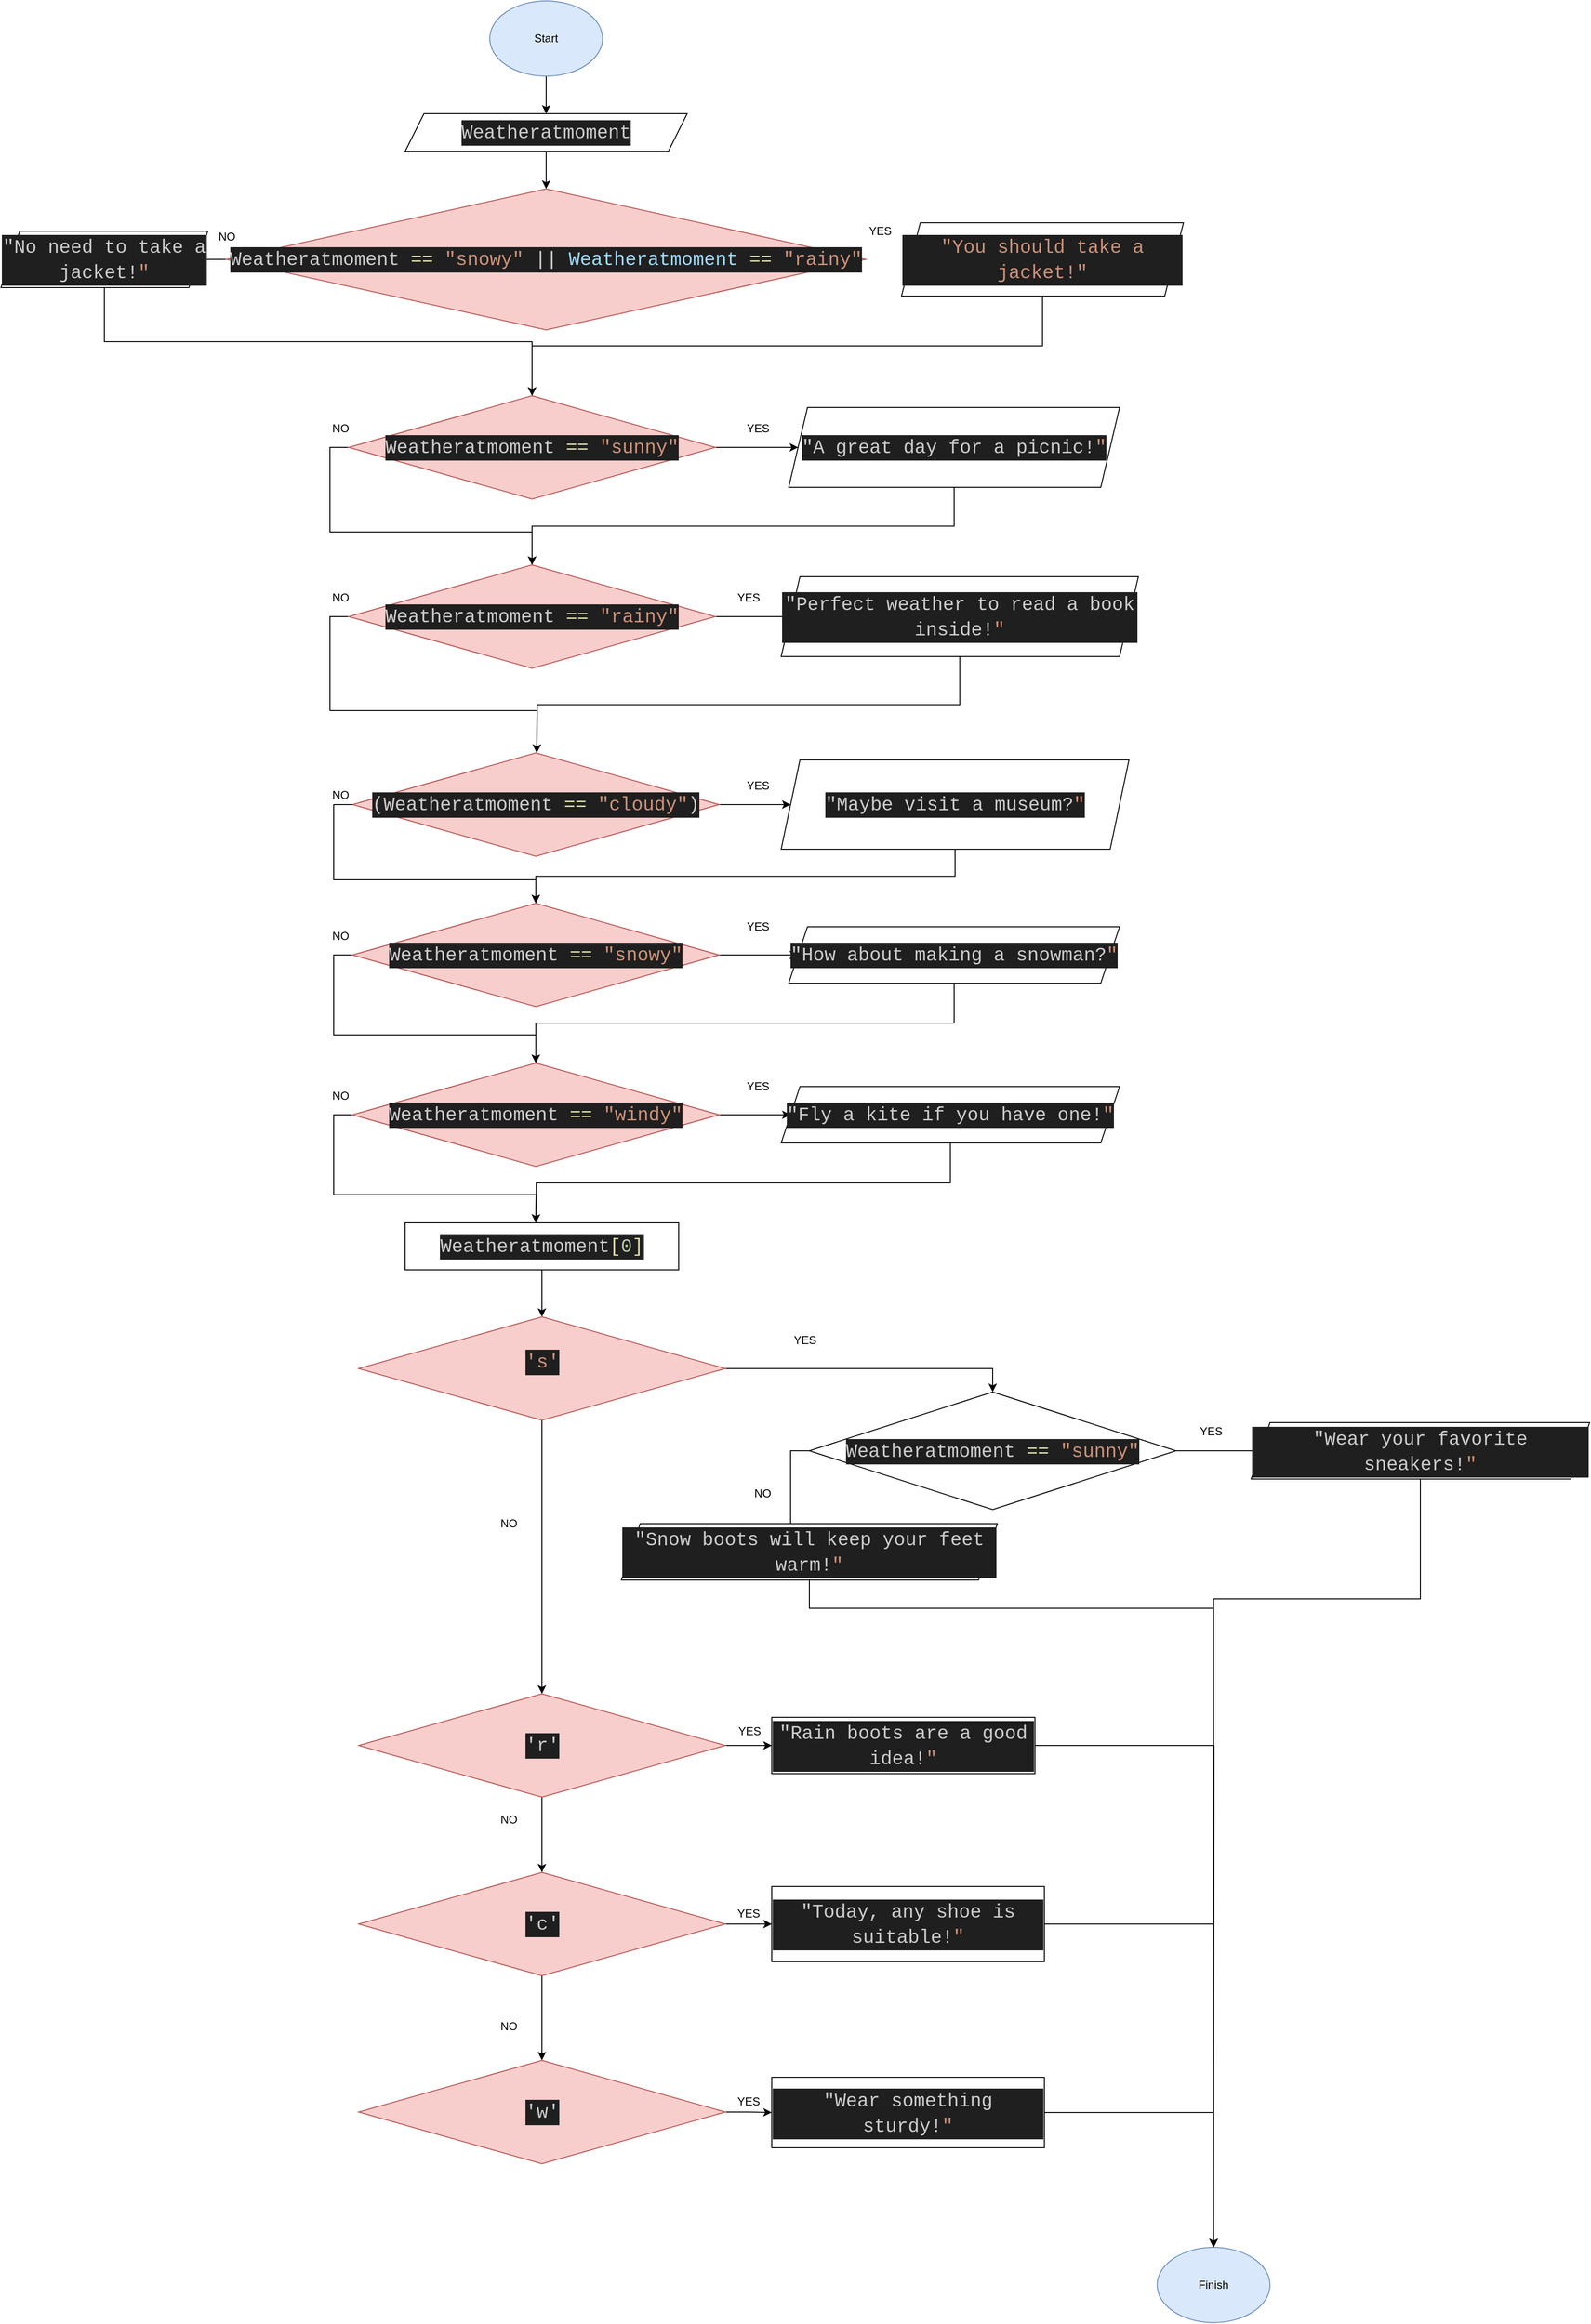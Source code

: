 <mxfile version="22.0.2" type="device">
  <diagram name="Сторінка-1" id="i_IKX6dSjePfGjCaPYCy">
    <mxGraphModel dx="1863" dy="710" grid="1" gridSize="10" guides="1" tooltips="1" connect="1" arrows="1" fold="1" page="1" pageScale="1" pageWidth="827" pageHeight="1169" math="0" shadow="0">
      <root>
        <mxCell id="0" />
        <mxCell id="1" parent="0" />
        <mxCell id="c49UWNP6-j5O5LBfrFCh-3" value="" style="edgeStyle=orthogonalEdgeStyle;rounded=0;orthogonalLoop=1;jettySize=auto;html=1;" parent="1" source="c49UWNP6-j5O5LBfrFCh-1" target="c49UWNP6-j5O5LBfrFCh-2" edge="1">
          <mxGeometry relative="1" as="geometry" />
        </mxCell>
        <mxCell id="c49UWNP6-j5O5LBfrFCh-1" value="Start&lt;br&gt;" style="ellipse;whiteSpace=wrap;html=1;fillColor=#dae8fc;strokeColor=#6c8ebf;" parent="1" vertex="1">
          <mxGeometry x="350" y="10" width="120" height="80" as="geometry" />
        </mxCell>
        <mxCell id="c49UWNP6-j5O5LBfrFCh-7" value="" style="edgeStyle=orthogonalEdgeStyle;rounded=0;orthogonalLoop=1;jettySize=auto;html=1;" parent="1" source="c49UWNP6-j5O5LBfrFCh-2" target="c49UWNP6-j5O5LBfrFCh-4" edge="1">
          <mxGeometry relative="1" as="geometry" />
        </mxCell>
        <mxCell id="c49UWNP6-j5O5LBfrFCh-2" value="&lt;div style=&quot;color: rgb(204, 204, 204); background-color: rgb(31, 31, 31); font-family: Consolas, &amp;quot;Courier New&amp;quot;, monospace; font-size: 20px; line-height: 27px;&quot;&gt;Weatheratmoment&lt;/div&gt;" style="shape=parallelogram;perimeter=parallelogramPerimeter;whiteSpace=wrap;html=1;fixedSize=1;" parent="1" vertex="1">
          <mxGeometry x="260" y="130" width="300" height="40" as="geometry" />
        </mxCell>
        <mxCell id="c49UWNP6-j5O5LBfrFCh-13" value="" style="edgeStyle=orthogonalEdgeStyle;rounded=0;orthogonalLoop=1;jettySize=auto;html=1;" parent="1" source="c49UWNP6-j5O5LBfrFCh-4" target="c49UWNP6-j5O5LBfrFCh-12" edge="1">
          <mxGeometry relative="1" as="geometry" />
        </mxCell>
        <mxCell id="c49UWNP6-j5O5LBfrFCh-4" value="&lt;div style=&quot;color: rgb(204, 204, 204); background-color: rgb(31, 31, 31); font-family: Consolas, &amp;quot;Courier New&amp;quot;, monospace; font-size: 20px; line-height: 27px;&quot;&gt;Weatheratmoment &lt;span style=&quot;color: #dcdcaa;&quot;&gt;==&lt;/span&gt; &lt;span style=&quot;color: #ce9178;&quot;&gt;&quot;snowy&quot;&lt;/span&gt; &lt;span style=&quot;color: #d4d4d4;&quot;&gt;||&lt;/span&gt; &lt;span style=&quot;color: #9cdcfe;&quot;&gt;Weatheratmoment&lt;/span&gt; &lt;span style=&quot;color: #dcdcaa;&quot;&gt;==&lt;/span&gt; &lt;span style=&quot;color: #ce9178;&quot;&gt;&quot;rainy&quot;&lt;/span&gt;&lt;/div&gt;" style="rhombus;whiteSpace=wrap;html=1;fillColor=#f8cecc;strokeColor=#b85450;" parent="1" vertex="1">
          <mxGeometry x="70" y="210" width="680" height="150" as="geometry" />
        </mxCell>
        <mxCell id="c49UWNP6-j5O5LBfrFCh-17" style="edgeStyle=orthogonalEdgeStyle;rounded=0;orthogonalLoop=1;jettySize=auto;html=1;exitX=0;exitY=0.5;exitDx=0;exitDy=0;entryX=0.5;entryY=0;entryDx=0;entryDy=0;" parent="1" source="c49UWNP6-j5O5LBfrFCh-5" target="c49UWNP6-j5O5LBfrFCh-16" edge="1">
          <mxGeometry relative="1" as="geometry" />
        </mxCell>
        <mxCell id="c49UWNP6-j5O5LBfrFCh-20" value="" style="edgeStyle=orthogonalEdgeStyle;rounded=0;orthogonalLoop=1;jettySize=auto;html=1;" parent="1" source="c49UWNP6-j5O5LBfrFCh-5" target="c49UWNP6-j5O5LBfrFCh-18" edge="1">
          <mxGeometry relative="1" as="geometry" />
        </mxCell>
        <mxCell id="c49UWNP6-j5O5LBfrFCh-5" value="&lt;div style=&quot;color: rgb(204, 204, 204); background-color: rgb(31, 31, 31); font-family: Consolas, &amp;quot;Courier New&amp;quot;, monospace; font-size: 20px; line-height: 27px;&quot;&gt;Weatheratmoment &lt;span style=&quot;color: #dcdcaa;&quot;&gt;==&lt;/span&gt; &lt;span style=&quot;color: #ce9178;&quot;&gt;&quot;sunny&quot;&lt;/span&gt;&lt;/div&gt;" style="rhombus;whiteSpace=wrap;html=1;fillColor=#f8cecc;strokeColor=#b85450;" parent="1" vertex="1">
          <mxGeometry x="200" y="430" width="390" height="110" as="geometry" />
        </mxCell>
        <mxCell id="c49UWNP6-j5O5LBfrFCh-11" style="edgeStyle=orthogonalEdgeStyle;rounded=0;orthogonalLoop=1;jettySize=auto;html=1;exitX=0.5;exitY=1;exitDx=0;exitDy=0;" parent="1" source="c49UWNP6-j5O5LBfrFCh-8" target="c49UWNP6-j5O5LBfrFCh-5" edge="1">
          <mxGeometry relative="1" as="geometry" />
        </mxCell>
        <mxCell id="c49UWNP6-j5O5LBfrFCh-8" value="&lt;br&gt;&lt;div style=&quot;color: rgb(204, 204, 204); background-color: rgb(31, 31, 31); font-family: Consolas, &amp;quot;Courier New&amp;quot;, monospace; font-weight: normal; font-size: 20px; line-height: 27px;&quot;&gt;&lt;div&gt;&lt;span style=&quot;color: #ce9178;&quot;&gt;&quot;You should take a jacket!&lt;/span&gt;&lt;span style=&quot;color: #ce9178;&quot;&gt;&quot;&lt;/span&gt;&lt;/div&gt;&lt;/div&gt;&lt;br&gt;" style="shape=parallelogram;perimeter=parallelogramPerimeter;whiteSpace=wrap;html=1;fixedSize=1;" parent="1" vertex="1">
          <mxGeometry x="788" y="246" width="300" height="78" as="geometry" />
        </mxCell>
        <mxCell id="c49UWNP6-j5O5LBfrFCh-14" style="edgeStyle=orthogonalEdgeStyle;rounded=0;orthogonalLoop=1;jettySize=auto;html=1;exitX=0.5;exitY=1;exitDx=0;exitDy=0;entryX=0.5;entryY=0;entryDx=0;entryDy=0;" parent="1" source="c49UWNP6-j5O5LBfrFCh-12" target="c49UWNP6-j5O5LBfrFCh-5" edge="1">
          <mxGeometry relative="1" as="geometry" />
        </mxCell>
        <mxCell id="c49UWNP6-j5O5LBfrFCh-12" value="&lt;div style=&quot;color: rgb(204, 204, 204); background-color: rgb(31, 31, 31); font-family: Consolas, &amp;quot;Courier New&amp;quot;, monospace; font-size: 20px; line-height: 27px;&quot;&gt;&quot;No need to take a jacket!&lt;span style=&quot;color: #ce9178;&quot;&gt;&quot;&lt;/span&gt;&lt;/div&gt;" style="shape=parallelogram;perimeter=parallelogramPerimeter;whiteSpace=wrap;html=1;fixedSize=1;" parent="1" vertex="1">
          <mxGeometry x="-170" y="255" width="220" height="60" as="geometry" />
        </mxCell>
        <mxCell id="c49UWNP6-j5O5LBfrFCh-23" value="" style="edgeStyle=orthogonalEdgeStyle;rounded=0;orthogonalLoop=1;jettySize=auto;html=1;" parent="1" source="c49UWNP6-j5O5LBfrFCh-16" target="c49UWNP6-j5O5LBfrFCh-22" edge="1">
          <mxGeometry relative="1" as="geometry" />
        </mxCell>
        <mxCell id="c49UWNP6-j5O5LBfrFCh-24" style="edgeStyle=orthogonalEdgeStyle;rounded=0;orthogonalLoop=1;jettySize=auto;html=1;exitX=0;exitY=0.5;exitDx=0;exitDy=0;" parent="1" source="c49UWNP6-j5O5LBfrFCh-16" edge="1">
          <mxGeometry relative="1" as="geometry">
            <mxPoint x="400" y="810" as="targetPoint" />
          </mxGeometry>
        </mxCell>
        <mxCell id="c49UWNP6-j5O5LBfrFCh-16" value="&lt;div style=&quot;color: rgb(204, 204, 204); background-color: rgb(31, 31, 31); font-family: Consolas, &amp;quot;Courier New&amp;quot;, monospace; font-size: 20px; line-height: 27px;&quot;&gt;&lt;div style=&quot;line-height: 27px;&quot;&gt;Weatheratmoment &lt;span style=&quot;color: #dcdcaa;&quot;&gt;==&lt;/span&gt; &lt;span style=&quot;color: #ce9178;&quot;&gt;&quot;rainy&quot;&lt;/span&gt;&lt;/div&gt;&lt;/div&gt;" style="rhombus;whiteSpace=wrap;html=1;fillColor=#f8cecc;strokeColor=#b85450;" parent="1" vertex="1">
          <mxGeometry x="200" y="610" width="390" height="110" as="geometry" />
        </mxCell>
        <mxCell id="c49UWNP6-j5O5LBfrFCh-21" style="edgeStyle=orthogonalEdgeStyle;rounded=0;orthogonalLoop=1;jettySize=auto;html=1;exitX=0.5;exitY=1;exitDx=0;exitDy=0;entryX=0.5;entryY=0;entryDx=0;entryDy=0;" parent="1" source="c49UWNP6-j5O5LBfrFCh-18" target="c49UWNP6-j5O5LBfrFCh-16" edge="1">
          <mxGeometry relative="1" as="geometry" />
        </mxCell>
        <mxCell id="c49UWNP6-j5O5LBfrFCh-18" value="&lt;div style=&quot;color: rgb(204, 204, 204); background-color: rgb(31, 31, 31); font-family: Consolas, &amp;quot;Courier New&amp;quot;, monospace; font-size: 20px; line-height: 27px;&quot;&gt;&quot;A great day for a picnic!&lt;span style=&quot;color: #ce9178;&quot;&gt;&quot;&lt;/span&gt;&lt;/div&gt;" style="shape=parallelogram;perimeter=parallelogramPerimeter;whiteSpace=wrap;html=1;fixedSize=1;" parent="1" vertex="1">
          <mxGeometry x="668" y="442.5" width="352" height="85" as="geometry" />
        </mxCell>
        <mxCell id="c49UWNP6-j5O5LBfrFCh-25" style="edgeStyle=orthogonalEdgeStyle;rounded=0;orthogonalLoop=1;jettySize=auto;html=1;exitX=0.5;exitY=1;exitDx=0;exitDy=0;" parent="1" source="c49UWNP6-j5O5LBfrFCh-22" edge="1">
          <mxGeometry relative="1" as="geometry">
            <mxPoint x="400" y="810" as="targetPoint" />
          </mxGeometry>
        </mxCell>
        <mxCell id="c49UWNP6-j5O5LBfrFCh-22" value="&lt;div style=&quot;color: rgb(204, 204, 204); background-color: rgb(31, 31, 31); font-family: Consolas, &amp;quot;Courier New&amp;quot;, monospace; font-size: 20px; line-height: 27px;&quot;&gt;&quot;Perfect weather to read a book inside!&lt;span style=&quot;color: #ce9178;&quot;&gt;&quot;&lt;/span&gt;&lt;/div&gt;" style="shape=parallelogram;perimeter=parallelogramPerimeter;whiteSpace=wrap;html=1;fixedSize=1;" parent="1" vertex="1">
          <mxGeometry x="660" y="622.5" width="380" height="85" as="geometry" />
        </mxCell>
        <mxCell id="c49UWNP6-j5O5LBfrFCh-28" value="" style="edgeStyle=orthogonalEdgeStyle;rounded=0;orthogonalLoop=1;jettySize=auto;html=1;" parent="1" source="c49UWNP6-j5O5LBfrFCh-26" target="c49UWNP6-j5O5LBfrFCh-27" edge="1">
          <mxGeometry relative="1" as="geometry" />
        </mxCell>
        <mxCell id="c49UWNP6-j5O5LBfrFCh-26" value="&lt;div style=&quot;color: rgb(204, 204, 204); background-color: rgb(31, 31, 31); font-family: Consolas, &amp;quot;Courier New&amp;quot;, monospace; font-size: 20px; line-height: 27px;&quot;&gt;&lt;div style=&quot;line-height: 27px;&quot;&gt;&lt;div style=&quot;line-height: 27px;&quot;&gt;(Weatheratmoment &lt;span style=&quot;color: #dcdcaa;&quot;&gt;==&lt;/span&gt; &lt;span style=&quot;color: #ce9178;&quot;&gt;&quot;cloudy&quot;&lt;/span&gt;)&lt;/div&gt;&lt;/div&gt;&lt;/div&gt;" style="rhombus;whiteSpace=wrap;html=1;fillColor=#f8cecc;strokeColor=#b85450;" parent="1" vertex="1">
          <mxGeometry x="204" y="810" width="390" height="110" as="geometry" />
        </mxCell>
        <mxCell id="c49UWNP6-j5O5LBfrFCh-31" style="edgeStyle=orthogonalEdgeStyle;rounded=0;orthogonalLoop=1;jettySize=auto;html=1;exitX=0.5;exitY=1;exitDx=0;exitDy=0;entryX=0.5;entryY=0;entryDx=0;entryDy=0;" parent="1" source="c49UWNP6-j5O5LBfrFCh-27" target="c49UWNP6-j5O5LBfrFCh-29" edge="1">
          <mxGeometry relative="1" as="geometry" />
        </mxCell>
        <mxCell id="c49UWNP6-j5O5LBfrFCh-27" value="&lt;div style=&quot;color: rgb(204, 204, 204); background-color: rgb(31, 31, 31); font-family: Consolas, &amp;quot;Courier New&amp;quot;, monospace; font-size: 20px; line-height: 27px;&quot;&gt;&quot;Maybe visit a museum?&lt;span style=&quot;color: #ce9178;&quot;&gt;&quot;&lt;/span&gt;&lt;/div&gt;" style="shape=parallelogram;perimeter=parallelogramPerimeter;whiteSpace=wrap;html=1;fixedSize=1;" parent="1" vertex="1">
          <mxGeometry x="660" y="817.5" width="370" height="95" as="geometry" />
        </mxCell>
        <mxCell id="c49UWNP6-j5O5LBfrFCh-33" value="" style="edgeStyle=orthogonalEdgeStyle;rounded=0;orthogonalLoop=1;jettySize=auto;html=1;" parent="1" source="c49UWNP6-j5O5LBfrFCh-29" target="c49UWNP6-j5O5LBfrFCh-32" edge="1">
          <mxGeometry relative="1" as="geometry" />
        </mxCell>
        <mxCell id="c49UWNP6-j5O5LBfrFCh-36" style="edgeStyle=orthogonalEdgeStyle;rounded=0;orthogonalLoop=1;jettySize=auto;html=1;exitX=0;exitY=0.5;exitDx=0;exitDy=0;entryX=0.5;entryY=0;entryDx=0;entryDy=0;" parent="1" source="c49UWNP6-j5O5LBfrFCh-29" target="c49UWNP6-j5O5LBfrFCh-34" edge="1">
          <mxGeometry relative="1" as="geometry" />
        </mxCell>
        <mxCell id="c49UWNP6-j5O5LBfrFCh-29" value="&lt;div style=&quot;color: rgb(204, 204, 204); background-color: rgb(31, 31, 31); font-family: Consolas, &amp;quot;Courier New&amp;quot;, monospace; font-size: 20px; line-height: 27px;&quot;&gt;&lt;div style=&quot;line-height: 27px;&quot;&gt;&lt;div style=&quot;line-height: 27px;&quot;&gt;&lt;div style=&quot;line-height: 27px;&quot;&gt;Weatheratmoment &lt;span style=&quot;color: #dcdcaa;&quot;&gt;==&lt;/span&gt; &lt;span style=&quot;color: #ce9178;&quot;&gt;&quot;snowy&quot;&lt;/span&gt;&lt;/div&gt;&lt;/div&gt;&lt;/div&gt;&lt;/div&gt;" style="rhombus;whiteSpace=wrap;html=1;fillColor=#f8cecc;strokeColor=#b85450;" parent="1" vertex="1">
          <mxGeometry x="204" y="970" width="390" height="110" as="geometry" />
        </mxCell>
        <mxCell id="c49UWNP6-j5O5LBfrFCh-30" style="edgeStyle=orthogonalEdgeStyle;rounded=0;orthogonalLoop=1;jettySize=auto;html=1;exitX=0;exitY=0.5;exitDx=0;exitDy=0;entryX=0.5;entryY=0;entryDx=0;entryDy=0;" parent="1" source="c49UWNP6-j5O5LBfrFCh-26" target="c49UWNP6-j5O5LBfrFCh-29" edge="1">
          <mxGeometry relative="1" as="geometry" />
        </mxCell>
        <mxCell id="c49UWNP6-j5O5LBfrFCh-35" style="edgeStyle=orthogonalEdgeStyle;rounded=0;orthogonalLoop=1;jettySize=auto;html=1;exitX=0.5;exitY=1;exitDx=0;exitDy=0;entryX=0.5;entryY=0;entryDx=0;entryDy=0;" parent="1" source="c49UWNP6-j5O5LBfrFCh-32" target="c49UWNP6-j5O5LBfrFCh-34" edge="1">
          <mxGeometry relative="1" as="geometry" />
        </mxCell>
        <mxCell id="c49UWNP6-j5O5LBfrFCh-32" value="&lt;div style=&quot;color: rgb(204, 204, 204); background-color: rgb(31, 31, 31); font-family: Consolas, &amp;quot;Courier New&amp;quot;, monospace; font-size: 20px; line-height: 27px;&quot;&gt;&lt;div style=&quot;line-height: 27px;&quot;&gt;&quot;How about making a snowman?&lt;span style=&quot;color: #ce9178;&quot;&gt;&quot;&lt;/span&gt;&lt;/div&gt;&lt;/div&gt;" style="shape=parallelogram;perimeter=parallelogramPerimeter;whiteSpace=wrap;html=1;fixedSize=1;" parent="1" vertex="1">
          <mxGeometry x="668" y="995" width="352" height="60" as="geometry" />
        </mxCell>
        <mxCell id="c49UWNP6-j5O5LBfrFCh-38" value="" style="edgeStyle=orthogonalEdgeStyle;rounded=0;orthogonalLoop=1;jettySize=auto;html=1;" parent="1" source="c49UWNP6-j5O5LBfrFCh-34" target="c49UWNP6-j5O5LBfrFCh-37" edge="1">
          <mxGeometry relative="1" as="geometry" />
        </mxCell>
        <mxCell id="c49UWNP6-j5O5LBfrFCh-42" style="edgeStyle=orthogonalEdgeStyle;rounded=0;orthogonalLoop=1;jettySize=auto;html=1;exitX=0;exitY=0.5;exitDx=0;exitDy=0;entryX=0.5;entryY=0;entryDx=0;entryDy=0;" parent="1" source="c49UWNP6-j5O5LBfrFCh-34" edge="1">
          <mxGeometry relative="1" as="geometry">
            <mxPoint x="399" y="1310" as="targetPoint" />
          </mxGeometry>
        </mxCell>
        <mxCell id="c49UWNP6-j5O5LBfrFCh-34" value="&lt;div style=&quot;color: rgb(204, 204, 204); background-color: rgb(31, 31, 31); font-family: Consolas, &amp;quot;Courier New&amp;quot;, monospace; font-size: 20px; line-height: 27px;&quot;&gt;&lt;div style=&quot;line-height: 27px;&quot;&gt;&lt;div style=&quot;line-height: 27px;&quot;&gt;&lt;div style=&quot;line-height: 27px;&quot;&gt;Weatheratmoment &lt;span style=&quot;color: #dcdcaa;&quot;&gt;==&lt;/span&gt; &lt;span style=&quot;color: #ce9178;&quot;&gt;&quot;windy&quot;&lt;/span&gt;&lt;/div&gt;&lt;/div&gt;&lt;/div&gt;&lt;/div&gt;" style="rhombus;whiteSpace=wrap;html=1;fillColor=#f8cecc;strokeColor=#b85450;" parent="1" vertex="1">
          <mxGeometry x="204" y="1140" width="390" height="110" as="geometry" />
        </mxCell>
        <mxCell id="c49UWNP6-j5O5LBfrFCh-43" style="edgeStyle=orthogonalEdgeStyle;rounded=0;orthogonalLoop=1;jettySize=auto;html=1;exitX=0.5;exitY=1;exitDx=0;exitDy=0;entryX=0.5;entryY=0;entryDx=0;entryDy=0;" parent="1" source="c49UWNP6-j5O5LBfrFCh-37" edge="1">
          <mxGeometry relative="1" as="geometry">
            <mxPoint x="399" y="1310" as="targetPoint" />
          </mxGeometry>
        </mxCell>
        <mxCell id="c49UWNP6-j5O5LBfrFCh-37" value="&lt;div style=&quot;color: rgb(204, 204, 204); background-color: rgb(31, 31, 31); font-family: Consolas, &amp;quot;Courier New&amp;quot;, monospace; font-size: 20px; line-height: 27px;&quot;&gt;&quot;Fly a kite if you have one!&lt;span style=&quot;color: #ce9178;&quot;&gt;&quot;&lt;/span&gt;&lt;/div&gt;" style="shape=parallelogram;perimeter=parallelogramPerimeter;whiteSpace=wrap;html=1;fixedSize=1;" parent="1" vertex="1">
          <mxGeometry x="660" y="1165" width="360" height="60" as="geometry" />
        </mxCell>
        <mxCell id="c49UWNP6-j5O5LBfrFCh-46" value="" style="edgeStyle=orthogonalEdgeStyle;rounded=0;orthogonalLoop=1;jettySize=auto;html=1;" parent="1" source="c49UWNP6-j5O5LBfrFCh-44" target="c49UWNP6-j5O5LBfrFCh-45" edge="1">
          <mxGeometry relative="1" as="geometry" />
        </mxCell>
        <mxCell id="c49UWNP6-j5O5LBfrFCh-44" value="&lt;div style=&quot;color: rgb(204, 204, 204); background-color: rgb(31, 31, 31); font-family: Consolas, &amp;quot;Courier New&amp;quot;, monospace; font-size: 20px; line-height: 27px;&quot;&gt;Weatheratmoment&lt;span style=&quot;color: #dcdcaa;&quot;&gt;[&lt;/span&gt;&lt;span style=&quot;color: #b5cea8;&quot;&gt;0&lt;/span&gt;&lt;span style=&quot;color: #dcdcaa;&quot;&gt;]&lt;/span&gt;&lt;/div&gt;" style="rounded=0;whiteSpace=wrap;html=1;" parent="1" vertex="1">
          <mxGeometry x="260" y="1310" width="291" height="50" as="geometry" />
        </mxCell>
        <mxCell id="c49UWNP6-j5O5LBfrFCh-51" value="" style="edgeStyle=orthogonalEdgeStyle;rounded=0;orthogonalLoop=1;jettySize=auto;html=1;" parent="1" source="c49UWNP6-j5O5LBfrFCh-45" target="c49UWNP6-j5O5LBfrFCh-48" edge="1">
          <mxGeometry relative="1" as="geometry" />
        </mxCell>
        <mxCell id="c49UWNP6-j5O5LBfrFCh-62" style="edgeStyle=orthogonalEdgeStyle;rounded=0;orthogonalLoop=1;jettySize=auto;html=1;exitX=1;exitY=0.5;exitDx=0;exitDy=0;entryX=0.5;entryY=0;entryDx=0;entryDy=0;" parent="1" source="c49UWNP6-j5O5LBfrFCh-45" target="c49UWNP6-j5O5LBfrFCh-60" edge="1">
          <mxGeometry relative="1" as="geometry" />
        </mxCell>
        <mxCell id="c49UWNP6-j5O5LBfrFCh-45" value="&#xa;&lt;div style=&quot;color: rgb(204, 204, 204); background-color: rgb(31, 31, 31); font-family: Consolas, &amp;quot;Courier New&amp;quot;, monospace; font-weight: normal; font-size: 20px; line-height: 27px;&quot;&gt;&lt;div&gt;&lt;span style=&quot;color: #ce9178;&quot;&gt;&#39;s&#39;&lt;/span&gt;&lt;/div&gt;&lt;/div&gt;&#xa;&#xa;" style="rhombus;whiteSpace=wrap;html=1;fillColor=#f8cecc;strokeColor=#b85450;" parent="1" vertex="1">
          <mxGeometry x="210.5" y="1410" width="390" height="110" as="geometry" />
        </mxCell>
        <mxCell id="c49UWNP6-j5O5LBfrFCh-52" value="" style="edgeStyle=orthogonalEdgeStyle;rounded=0;orthogonalLoop=1;jettySize=auto;html=1;" parent="1" source="c49UWNP6-j5O5LBfrFCh-48" target="c49UWNP6-j5O5LBfrFCh-49" edge="1">
          <mxGeometry relative="1" as="geometry" />
        </mxCell>
        <mxCell id="c49UWNP6-j5O5LBfrFCh-56" value="" style="edgeStyle=orthogonalEdgeStyle;rounded=0;orthogonalLoop=1;jettySize=auto;html=1;" parent="1" source="c49UWNP6-j5O5LBfrFCh-48" target="c49UWNP6-j5O5LBfrFCh-54" edge="1">
          <mxGeometry relative="1" as="geometry" />
        </mxCell>
        <mxCell id="c49UWNP6-j5O5LBfrFCh-48" value="&lt;div style=&quot;color: rgb(204, 204, 204); background-color: rgb(31, 31, 31); font-family: Consolas, &amp;quot;Courier New&amp;quot;, monospace; font-size: 20px; line-height: 27px;&quot;&gt;&#39;r&#39;&lt;/div&gt;" style="rhombus;whiteSpace=wrap;html=1;fillColor=#f8cecc;strokeColor=#b85450;" parent="1" vertex="1">
          <mxGeometry x="210.5" y="1811" width="390" height="110" as="geometry" />
        </mxCell>
        <mxCell id="c49UWNP6-j5O5LBfrFCh-53" value="" style="edgeStyle=orthogonalEdgeStyle;rounded=0;orthogonalLoop=1;jettySize=auto;html=1;" parent="1" source="c49UWNP6-j5O5LBfrFCh-49" target="c49UWNP6-j5O5LBfrFCh-50" edge="1">
          <mxGeometry relative="1" as="geometry" />
        </mxCell>
        <mxCell id="c49UWNP6-j5O5LBfrFCh-57" value="" style="edgeStyle=orthogonalEdgeStyle;rounded=0;orthogonalLoop=1;jettySize=auto;html=1;" parent="1" source="c49UWNP6-j5O5LBfrFCh-49" target="c49UWNP6-j5O5LBfrFCh-55" edge="1">
          <mxGeometry relative="1" as="geometry" />
        </mxCell>
        <mxCell id="c49UWNP6-j5O5LBfrFCh-49" value="&lt;div style=&quot;color: rgb(204, 204, 204); background-color: rgb(31, 31, 31); font-family: Consolas, &amp;quot;Courier New&amp;quot;, monospace; font-size: 20px; line-height: 27px;&quot;&gt;&#39;c&#39;&lt;/div&gt;" style="rhombus;whiteSpace=wrap;html=1;fillColor=#f8cecc;strokeColor=#b85450;" parent="1" vertex="1">
          <mxGeometry x="210.5" y="2001" width="390" height="110" as="geometry" />
        </mxCell>
        <mxCell id="c49UWNP6-j5O5LBfrFCh-59" value="" style="edgeStyle=orthogonalEdgeStyle;rounded=0;orthogonalLoop=1;jettySize=auto;html=1;" parent="1" source="c49UWNP6-j5O5LBfrFCh-50" target="c49UWNP6-j5O5LBfrFCh-58" edge="1">
          <mxGeometry relative="1" as="geometry" />
        </mxCell>
        <mxCell id="c49UWNP6-j5O5LBfrFCh-50" value="&lt;div style=&quot;color: rgb(204, 204, 204); background-color: rgb(31, 31, 31); font-family: Consolas, &amp;quot;Courier New&amp;quot;, monospace; font-size: 20px; line-height: 27px;&quot;&gt;&#39;w&#39;&lt;/div&gt;" style="rhombus;whiteSpace=wrap;html=1;fillColor=#f8cecc;strokeColor=#b85450;" parent="1" vertex="1">
          <mxGeometry x="210.5" y="2201" width="390" height="110" as="geometry" />
        </mxCell>
        <mxCell id="c49UWNP6-j5O5LBfrFCh-73" style="edgeStyle=orthogonalEdgeStyle;rounded=0;orthogonalLoop=1;jettySize=auto;html=1;exitX=1;exitY=0.5;exitDx=0;exitDy=0;" parent="1" source="c49UWNP6-j5O5LBfrFCh-54" edge="1">
          <mxGeometry relative="1" as="geometry">
            <mxPoint x="1120.0" y="2400" as="targetPoint" />
          </mxGeometry>
        </mxCell>
        <mxCell id="c49UWNP6-j5O5LBfrFCh-54" value="&lt;div style=&quot;color: rgb(204, 204, 204); background-color: rgb(31, 31, 31); font-family: Consolas, &amp;quot;Courier New&amp;quot;, monospace; font-size: 20px; line-height: 27px;&quot;&gt;&quot;Rain boots are a good idea!&lt;span style=&quot;color: #ce9178;&quot;&gt;&quot;&lt;/span&gt;&lt;/div&gt;" style="rounded=0;whiteSpace=wrap;html=1;" parent="1" vertex="1">
          <mxGeometry x="650" y="1836" width="280" height="60" as="geometry" />
        </mxCell>
        <mxCell id="c49UWNP6-j5O5LBfrFCh-72" style="edgeStyle=orthogonalEdgeStyle;rounded=0;orthogonalLoop=1;jettySize=auto;html=1;exitX=1;exitY=0.5;exitDx=0;exitDy=0;entryX=0.5;entryY=0;entryDx=0;entryDy=0;" parent="1" source="c49UWNP6-j5O5LBfrFCh-55" target="c49UWNP6-j5O5LBfrFCh-70" edge="1">
          <mxGeometry relative="1" as="geometry" />
        </mxCell>
        <mxCell id="c49UWNP6-j5O5LBfrFCh-55" value="&lt;div style=&quot;color: rgb(204, 204, 204); background-color: rgb(31, 31, 31); font-family: Consolas, &amp;quot;Courier New&amp;quot;, monospace; font-size: 20px; line-height: 27px;&quot;&gt;&quot;Today, any shoe is suitable!&lt;span style=&quot;color: #ce9178;&quot;&gt;&quot;&lt;/span&gt;&lt;/div&gt;" style="rounded=0;whiteSpace=wrap;html=1;" parent="1" vertex="1">
          <mxGeometry x="650" y="2016" width="290" height="80" as="geometry" />
        </mxCell>
        <mxCell id="c49UWNP6-j5O5LBfrFCh-71" style="edgeStyle=orthogonalEdgeStyle;rounded=0;orthogonalLoop=1;jettySize=auto;html=1;exitX=1;exitY=0.5;exitDx=0;exitDy=0;entryX=0.5;entryY=0;entryDx=0;entryDy=0;" parent="1" source="c49UWNP6-j5O5LBfrFCh-58" target="c49UWNP6-j5O5LBfrFCh-70" edge="1">
          <mxGeometry relative="1" as="geometry" />
        </mxCell>
        <mxCell id="c49UWNP6-j5O5LBfrFCh-58" value="&lt;div style=&quot;color: rgb(204, 204, 204); background-color: rgb(31, 31, 31); font-family: Consolas, &amp;quot;Courier New&amp;quot;, monospace; font-size: 20px; line-height: 27px;&quot;&gt;&quot;Wear something sturdy!&lt;span style=&quot;color: #ce9178;&quot;&gt;&quot;&lt;/span&gt;&lt;/div&gt;" style="rounded=0;whiteSpace=wrap;html=1;" parent="1" vertex="1">
          <mxGeometry x="650" y="2219" width="290" height="75" as="geometry" />
        </mxCell>
        <mxCell id="c49UWNP6-j5O5LBfrFCh-64" value="" style="edgeStyle=orthogonalEdgeStyle;rounded=0;orthogonalLoop=1;jettySize=auto;html=1;" parent="1" source="c49UWNP6-j5O5LBfrFCh-60" target="c49UWNP6-j5O5LBfrFCh-63" edge="1">
          <mxGeometry relative="1" as="geometry" />
        </mxCell>
        <mxCell id="c49UWNP6-j5O5LBfrFCh-66" style="edgeStyle=orthogonalEdgeStyle;rounded=0;orthogonalLoop=1;jettySize=auto;html=1;exitX=0;exitY=0.5;exitDx=0;exitDy=0;entryX=0.5;entryY=0;entryDx=0;entryDy=0;" parent="1" source="c49UWNP6-j5O5LBfrFCh-60" target="c49UWNP6-j5O5LBfrFCh-65" edge="1">
          <mxGeometry relative="1" as="geometry" />
        </mxCell>
        <mxCell id="c49UWNP6-j5O5LBfrFCh-60" value="&lt;div style=&quot;color: rgb(204, 204, 204); background-color: rgb(31, 31, 31); font-family: Consolas, &amp;quot;Courier New&amp;quot;, monospace; font-size: 20px; line-height: 27px;&quot;&gt;Weatheratmoment &lt;span style=&quot;color: #dcdcaa;&quot;&gt;==&lt;/span&gt; &lt;span style=&quot;color: #ce9178;&quot;&gt;&quot;sunny&quot;&lt;/span&gt;&lt;/div&gt;" style="rhombus;whiteSpace=wrap;html=1;" parent="1" vertex="1">
          <mxGeometry x="690" y="1490" width="390" height="125" as="geometry" />
        </mxCell>
        <mxCell id="c49UWNP6-j5O5LBfrFCh-76" style="edgeStyle=orthogonalEdgeStyle;rounded=0;orthogonalLoop=1;jettySize=auto;html=1;exitX=0.5;exitY=1;exitDx=0;exitDy=0;entryX=0.5;entryY=0;entryDx=0;entryDy=0;" parent="1" source="c49UWNP6-j5O5LBfrFCh-63" target="c49UWNP6-j5O5LBfrFCh-70" edge="1">
          <mxGeometry relative="1" as="geometry">
            <mxPoint x="1120" y="2150" as="targetPoint" />
            <Array as="points">
              <mxPoint x="1340" y="1710" />
              <mxPoint x="1120" y="1710" />
            </Array>
          </mxGeometry>
        </mxCell>
        <mxCell id="c49UWNP6-j5O5LBfrFCh-63" value="&lt;div style=&quot;color: rgb(204, 204, 204); background-color: rgb(31, 31, 31); font-family: Consolas, &amp;quot;Courier New&amp;quot;, monospace; font-size: 20px; line-height: 27px;&quot;&gt;&quot;Wear your favorite sneakers!&lt;span style=&quot;color: #ce9178;&quot;&gt;&quot;&lt;/span&gt;&lt;/div&gt;" style="shape=parallelogram;perimeter=parallelogramPerimeter;whiteSpace=wrap;html=1;fixedSize=1;" parent="1" vertex="1">
          <mxGeometry x="1160" y="1522.5" width="360" height="60" as="geometry" />
        </mxCell>
        <mxCell id="c49UWNP6-j5O5LBfrFCh-77" style="edgeStyle=orthogonalEdgeStyle;rounded=0;orthogonalLoop=1;jettySize=auto;html=1;exitX=0.5;exitY=1;exitDx=0;exitDy=0;entryX=0.5;entryY=0;entryDx=0;entryDy=0;" parent="1" source="c49UWNP6-j5O5LBfrFCh-65" target="c49UWNP6-j5O5LBfrFCh-70" edge="1">
          <mxGeometry relative="1" as="geometry">
            <mxPoint x="1120.0" y="1730" as="targetPoint" />
            <Array as="points">
              <mxPoint x="690" y="1720" />
              <mxPoint x="1120" y="1720" />
            </Array>
          </mxGeometry>
        </mxCell>
        <mxCell id="c49UWNP6-j5O5LBfrFCh-65" value="&lt;div style=&quot;color: rgb(204, 204, 204); background-color: rgb(31, 31, 31); font-family: Consolas, &amp;quot;Courier New&amp;quot;, monospace; font-size: 20px; line-height: 27px;&quot;&gt;&quot;Snow boots will keep your feet warm!&lt;span style=&quot;color: #ce9178;&quot;&gt;&quot;&lt;/span&gt;&lt;/div&gt;" style="shape=parallelogram;perimeter=parallelogramPerimeter;whiteSpace=wrap;html=1;fixedSize=1;" parent="1" vertex="1">
          <mxGeometry x="490" y="1630" width="400" height="60" as="geometry" />
        </mxCell>
        <mxCell id="c49UWNP6-j5O5LBfrFCh-70" value="Finish" style="ellipse;whiteSpace=wrap;html=1;fillColor=#dae8fc;strokeColor=#6c8ebf;" parent="1" vertex="1">
          <mxGeometry x="1060" y="2400" width="120" height="80" as="geometry" />
        </mxCell>
        <mxCell id="BM7OaDa1S1N7VrX5nOu1-1" value="YES" style="text;html=1;align=center;verticalAlign=middle;resizable=0;points=[];autosize=1;strokeColor=none;fillColor=none;" parent="1" vertex="1">
          <mxGeometry x="740" y="240" width="50" height="30" as="geometry" />
        </mxCell>
        <mxCell id="BM7OaDa1S1N7VrX5nOu1-3" value="NO" style="text;html=1;align=center;verticalAlign=middle;resizable=0;points=[];autosize=1;strokeColor=none;fillColor=none;" parent="1" vertex="1">
          <mxGeometry x="50" y="246" width="40" height="30" as="geometry" />
        </mxCell>
        <mxCell id="BM7OaDa1S1N7VrX5nOu1-4" value="YES" style="text;html=1;align=center;verticalAlign=middle;resizable=0;points=[];autosize=1;strokeColor=none;fillColor=none;" parent="1" vertex="1">
          <mxGeometry x="610" y="450" width="50" height="30" as="geometry" />
        </mxCell>
        <mxCell id="BM7OaDa1S1N7VrX5nOu1-5" value="YES" style="text;html=1;align=center;verticalAlign=middle;resizable=0;points=[];autosize=1;strokeColor=none;fillColor=none;" parent="1" vertex="1">
          <mxGeometry x="600" y="630" width="50" height="30" as="geometry" />
        </mxCell>
        <mxCell id="BM7OaDa1S1N7VrX5nOu1-6" value="YES" style="text;html=1;align=center;verticalAlign=middle;resizable=0;points=[];autosize=1;strokeColor=none;fillColor=none;" parent="1" vertex="1">
          <mxGeometry x="610" y="830" width="50" height="30" as="geometry" />
        </mxCell>
        <mxCell id="BM7OaDa1S1N7VrX5nOu1-7" value="YES" style="text;html=1;align=center;verticalAlign=middle;resizable=0;points=[];autosize=1;strokeColor=none;fillColor=none;" parent="1" vertex="1">
          <mxGeometry x="610" y="980" width="50" height="30" as="geometry" />
        </mxCell>
        <mxCell id="BM7OaDa1S1N7VrX5nOu1-8" value="YES" style="text;html=1;align=center;verticalAlign=middle;resizable=0;points=[];autosize=1;strokeColor=none;fillColor=none;" parent="1" vertex="1">
          <mxGeometry x="610" y="1150" width="50" height="30" as="geometry" />
        </mxCell>
        <mxCell id="BM7OaDa1S1N7VrX5nOu1-9" value="YES" style="text;html=1;align=center;verticalAlign=middle;resizable=0;points=[];autosize=1;strokeColor=none;fillColor=none;" parent="1" vertex="1">
          <mxGeometry x="660" y="1420" width="50" height="30" as="geometry" />
        </mxCell>
        <mxCell id="BM7OaDa1S1N7VrX5nOu1-10" value="YES" style="text;html=1;align=center;verticalAlign=middle;resizable=0;points=[];autosize=1;strokeColor=none;fillColor=none;" parent="1" vertex="1">
          <mxGeometry x="1092" y="1517" width="50" height="30" as="geometry" />
        </mxCell>
        <mxCell id="BM7OaDa1S1N7VrX5nOu1-11" value="YES" style="text;html=1;align=center;verticalAlign=middle;resizable=0;points=[];autosize=1;strokeColor=none;fillColor=none;" parent="1" vertex="1">
          <mxGeometry x="600.5" y="1836" width="50" height="30" as="geometry" />
        </mxCell>
        <mxCell id="BM7OaDa1S1N7VrX5nOu1-12" value="YES" style="text;html=1;align=center;verticalAlign=middle;resizable=0;points=[];autosize=1;strokeColor=none;fillColor=none;" parent="1" vertex="1">
          <mxGeometry x="600" y="2030" width="50" height="30" as="geometry" />
        </mxCell>
        <mxCell id="BM7OaDa1S1N7VrX5nOu1-13" value="YES" style="text;html=1;align=center;verticalAlign=middle;resizable=0;points=[];autosize=1;strokeColor=none;fillColor=none;" parent="1" vertex="1">
          <mxGeometry x="600" y="2230" width="50" height="30" as="geometry" />
        </mxCell>
        <mxCell id="BM7OaDa1S1N7VrX5nOu1-14" value="NO" style="text;html=1;align=center;verticalAlign=middle;resizable=0;points=[];autosize=1;strokeColor=none;fillColor=none;" parent="1" vertex="1">
          <mxGeometry x="170.5" y="450" width="40" height="30" as="geometry" />
        </mxCell>
        <mxCell id="BM7OaDa1S1N7VrX5nOu1-15" value="NO" style="text;html=1;align=center;verticalAlign=middle;resizable=0;points=[];autosize=1;strokeColor=none;fillColor=none;" parent="1" vertex="1">
          <mxGeometry x="170.5" y="630" width="40" height="30" as="geometry" />
        </mxCell>
        <mxCell id="BM7OaDa1S1N7VrX5nOu1-16" value="NO" style="text;html=1;align=center;verticalAlign=middle;resizable=0;points=[];autosize=1;strokeColor=none;fillColor=none;" parent="1" vertex="1">
          <mxGeometry x="170.5" y="840" width="40" height="30" as="geometry" />
        </mxCell>
        <mxCell id="BM7OaDa1S1N7VrX5nOu1-18" value="NO" style="text;html=1;align=center;verticalAlign=middle;resizable=0;points=[];autosize=1;strokeColor=none;fillColor=none;" parent="1" vertex="1">
          <mxGeometry x="170.5" y="990" width="40" height="30" as="geometry" />
        </mxCell>
        <mxCell id="BM7OaDa1S1N7VrX5nOu1-20" value="NO" style="text;html=1;align=center;verticalAlign=middle;resizable=0;points=[];autosize=1;strokeColor=none;fillColor=none;" parent="1" vertex="1">
          <mxGeometry x="170.5" y="1160" width="40" height="30" as="geometry" />
        </mxCell>
        <mxCell id="BM7OaDa1S1N7VrX5nOu1-21" value="NO" style="text;html=1;align=center;verticalAlign=middle;resizable=0;points=[];autosize=1;strokeColor=none;fillColor=none;" parent="1" vertex="1">
          <mxGeometry x="620" y="1582.5" width="40" height="30" as="geometry" />
        </mxCell>
        <mxCell id="BM7OaDa1S1N7VrX5nOu1-22" value="NO" style="text;html=1;align=center;verticalAlign=middle;resizable=0;points=[];autosize=1;strokeColor=none;fillColor=none;" parent="1" vertex="1">
          <mxGeometry x="350" y="1615" width="40" height="30" as="geometry" />
        </mxCell>
        <mxCell id="BM7OaDa1S1N7VrX5nOu1-23" value="NO" style="text;html=1;align=center;verticalAlign=middle;resizable=0;points=[];autosize=1;strokeColor=none;fillColor=none;" parent="1" vertex="1">
          <mxGeometry x="350" y="1930" width="40" height="30" as="geometry" />
        </mxCell>
        <mxCell id="BM7OaDa1S1N7VrX5nOu1-24" value="NO" style="text;html=1;align=center;verticalAlign=middle;resizable=0;points=[];autosize=1;strokeColor=none;fillColor=none;" parent="1" vertex="1">
          <mxGeometry x="350" y="2150" width="40" height="30" as="geometry" />
        </mxCell>
      </root>
    </mxGraphModel>
  </diagram>
</mxfile>
